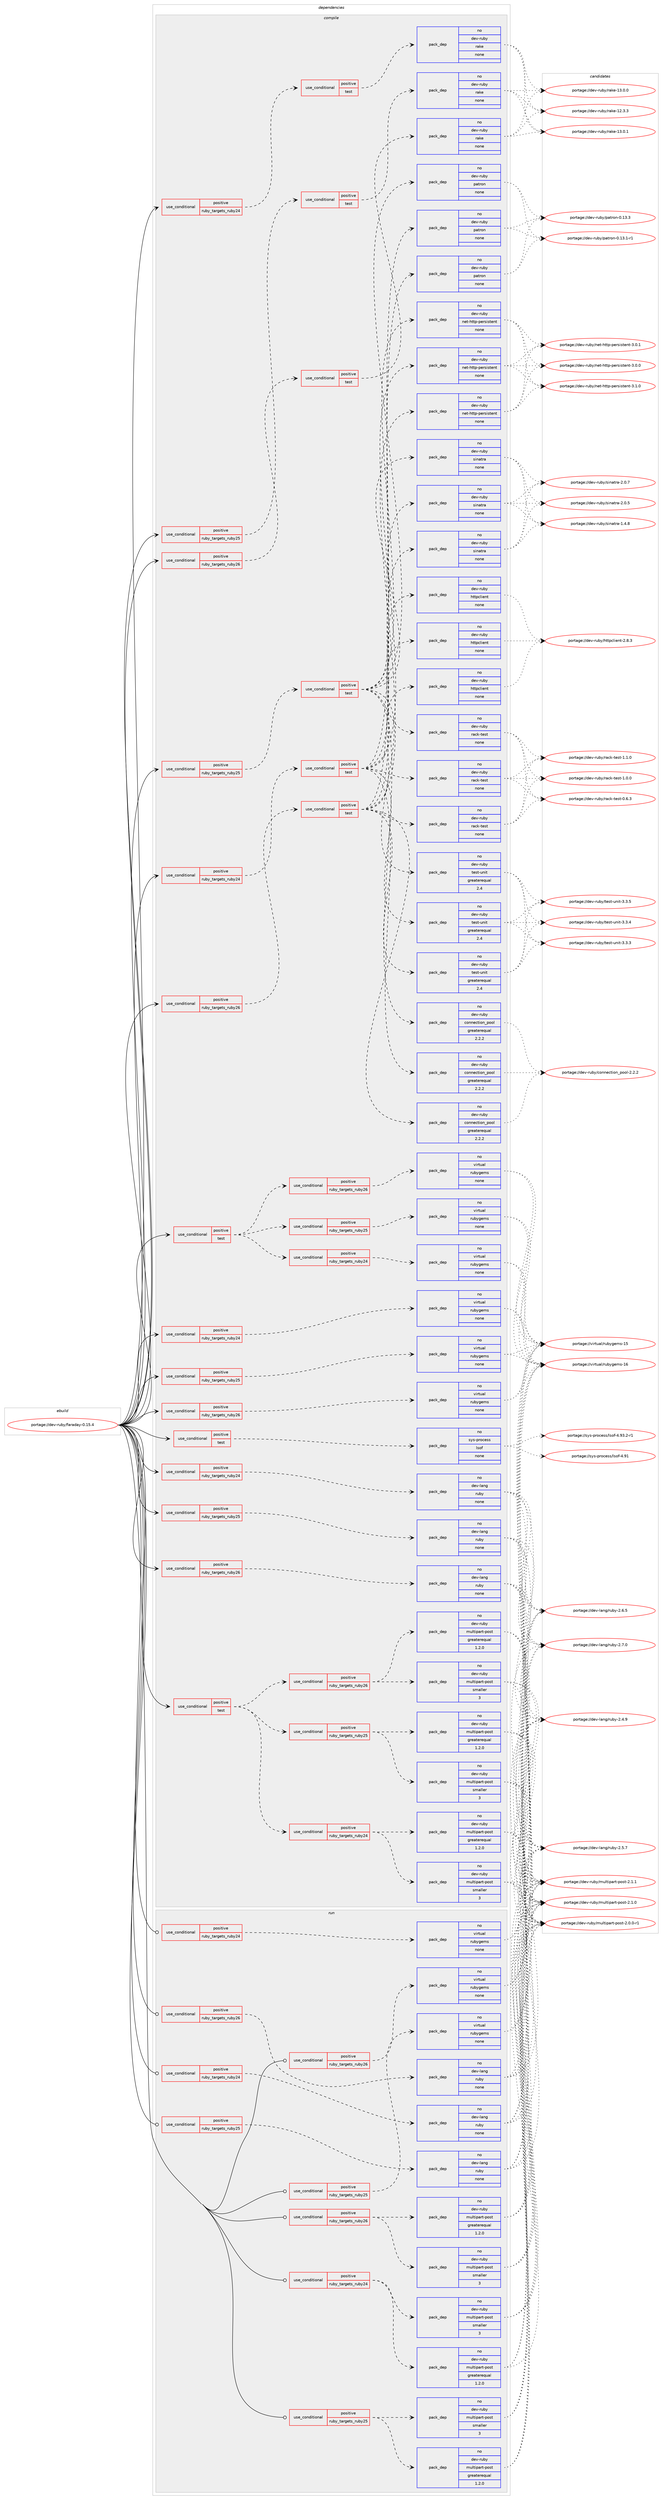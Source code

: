 digraph prolog {

# *************
# Graph options
# *************

newrank=true;
concentrate=true;
compound=true;
graph [rankdir=LR,fontname=Helvetica,fontsize=10,ranksep=1.5];#, ranksep=2.5, nodesep=0.2];
edge  [arrowhead=vee];
node  [fontname=Helvetica,fontsize=10];

# **********
# The ebuild
# **********

subgraph cluster_leftcol {
color=gray;
rank=same;
label=<<i>ebuild</i>>;
id [label="portage://dev-ruby/faraday-0.15.4", color=red, width=4, href="../dev-ruby/faraday-0.15.4.svg"];
}

# ****************
# The dependencies
# ****************

subgraph cluster_midcol {
color=gray;
label=<<i>dependencies</i>>;
subgraph cluster_compile {
fillcolor="#eeeeee";
style=filled;
label=<<i>compile</i>>;
subgraph cond87771 {
dependency356980 [label=<<TABLE BORDER="0" CELLBORDER="1" CELLSPACING="0" CELLPADDING="4"><TR><TD ROWSPAN="3" CELLPADDING="10">use_conditional</TD></TR><TR><TD>positive</TD></TR><TR><TD>ruby_targets_ruby24</TD></TR></TABLE>>, shape=none, color=red];
subgraph cond87772 {
dependency356981 [label=<<TABLE BORDER="0" CELLBORDER="1" CELLSPACING="0" CELLPADDING="4"><TR><TD ROWSPAN="3" CELLPADDING="10">use_conditional</TD></TR><TR><TD>positive</TD></TR><TR><TD>test</TD></TR></TABLE>>, shape=none, color=red];
subgraph pack264396 {
dependency356982 [label=<<TABLE BORDER="0" CELLBORDER="1" CELLSPACING="0" CELLPADDING="4" WIDTH="220"><TR><TD ROWSPAN="6" CELLPADDING="30">pack_dep</TD></TR><TR><TD WIDTH="110">no</TD></TR><TR><TD>dev-ruby</TD></TR><TR><TD>rake</TD></TR><TR><TD>none</TD></TR><TR><TD></TD></TR></TABLE>>, shape=none, color=blue];
}
dependency356981:e -> dependency356982:w [weight=20,style="dashed",arrowhead="vee"];
}
dependency356980:e -> dependency356981:w [weight=20,style="dashed",arrowhead="vee"];
}
id:e -> dependency356980:w [weight=20,style="solid",arrowhead="vee"];
subgraph cond87773 {
dependency356983 [label=<<TABLE BORDER="0" CELLBORDER="1" CELLSPACING="0" CELLPADDING="4"><TR><TD ROWSPAN="3" CELLPADDING="10">use_conditional</TD></TR><TR><TD>positive</TD></TR><TR><TD>ruby_targets_ruby24</TD></TR></TABLE>>, shape=none, color=red];
subgraph cond87774 {
dependency356984 [label=<<TABLE BORDER="0" CELLBORDER="1" CELLSPACING="0" CELLPADDING="4"><TR><TD ROWSPAN="3" CELLPADDING="10">use_conditional</TD></TR><TR><TD>positive</TD></TR><TR><TD>test</TD></TR></TABLE>>, shape=none, color=red];
subgraph pack264397 {
dependency356985 [label=<<TABLE BORDER="0" CELLBORDER="1" CELLSPACING="0" CELLPADDING="4" WIDTH="220"><TR><TD ROWSPAN="6" CELLPADDING="30">pack_dep</TD></TR><TR><TD WIDTH="110">no</TD></TR><TR><TD>dev-ruby</TD></TR><TR><TD>test-unit</TD></TR><TR><TD>greaterequal</TD></TR><TR><TD>2.4</TD></TR></TABLE>>, shape=none, color=blue];
}
dependency356984:e -> dependency356985:w [weight=20,style="dashed",arrowhead="vee"];
subgraph pack264398 {
dependency356986 [label=<<TABLE BORDER="0" CELLBORDER="1" CELLSPACING="0" CELLPADDING="4" WIDTH="220"><TR><TD ROWSPAN="6" CELLPADDING="30">pack_dep</TD></TR><TR><TD WIDTH="110">no</TD></TR><TR><TD>dev-ruby</TD></TR><TR><TD>httpclient</TD></TR><TR><TD>none</TD></TR><TR><TD></TD></TR></TABLE>>, shape=none, color=blue];
}
dependency356984:e -> dependency356986:w [weight=20,style="dashed",arrowhead="vee"];
subgraph pack264399 {
dependency356987 [label=<<TABLE BORDER="0" CELLBORDER="1" CELLSPACING="0" CELLPADDING="4" WIDTH="220"><TR><TD ROWSPAN="6" CELLPADDING="30">pack_dep</TD></TR><TR><TD WIDTH="110">no</TD></TR><TR><TD>dev-ruby</TD></TR><TR><TD>rack-test</TD></TR><TR><TD>none</TD></TR><TR><TD></TD></TR></TABLE>>, shape=none, color=blue];
}
dependency356984:e -> dependency356987:w [weight=20,style="dashed",arrowhead="vee"];
subgraph pack264400 {
dependency356988 [label=<<TABLE BORDER="0" CELLBORDER="1" CELLSPACING="0" CELLPADDING="4" WIDTH="220"><TR><TD ROWSPAN="6" CELLPADDING="30">pack_dep</TD></TR><TR><TD WIDTH="110">no</TD></TR><TR><TD>dev-ruby</TD></TR><TR><TD>sinatra</TD></TR><TR><TD>none</TD></TR><TR><TD></TD></TR></TABLE>>, shape=none, color=blue];
}
dependency356984:e -> dependency356988:w [weight=20,style="dashed",arrowhead="vee"];
subgraph pack264401 {
dependency356989 [label=<<TABLE BORDER="0" CELLBORDER="1" CELLSPACING="0" CELLPADDING="4" WIDTH="220"><TR><TD ROWSPAN="6" CELLPADDING="30">pack_dep</TD></TR><TR><TD WIDTH="110">no</TD></TR><TR><TD>dev-ruby</TD></TR><TR><TD>net-http-persistent</TD></TR><TR><TD>none</TD></TR><TR><TD></TD></TR></TABLE>>, shape=none, color=blue];
}
dependency356984:e -> dependency356989:w [weight=20,style="dashed",arrowhead="vee"];
subgraph pack264402 {
dependency356990 [label=<<TABLE BORDER="0" CELLBORDER="1" CELLSPACING="0" CELLPADDING="4" WIDTH="220"><TR><TD ROWSPAN="6" CELLPADDING="30">pack_dep</TD></TR><TR><TD WIDTH="110">no</TD></TR><TR><TD>dev-ruby</TD></TR><TR><TD>connection_pool</TD></TR><TR><TD>greaterequal</TD></TR><TR><TD>2.2.2</TD></TR></TABLE>>, shape=none, color=blue];
}
dependency356984:e -> dependency356990:w [weight=20,style="dashed",arrowhead="vee"];
subgraph pack264403 {
dependency356991 [label=<<TABLE BORDER="0" CELLBORDER="1" CELLSPACING="0" CELLPADDING="4" WIDTH="220"><TR><TD ROWSPAN="6" CELLPADDING="30">pack_dep</TD></TR><TR><TD WIDTH="110">no</TD></TR><TR><TD>dev-ruby</TD></TR><TR><TD>patron</TD></TR><TR><TD>none</TD></TR><TR><TD></TD></TR></TABLE>>, shape=none, color=blue];
}
dependency356984:e -> dependency356991:w [weight=20,style="dashed",arrowhead="vee"];
}
dependency356983:e -> dependency356984:w [weight=20,style="dashed",arrowhead="vee"];
}
id:e -> dependency356983:w [weight=20,style="solid",arrowhead="vee"];
subgraph cond87775 {
dependency356992 [label=<<TABLE BORDER="0" CELLBORDER="1" CELLSPACING="0" CELLPADDING="4"><TR><TD ROWSPAN="3" CELLPADDING="10">use_conditional</TD></TR><TR><TD>positive</TD></TR><TR><TD>ruby_targets_ruby24</TD></TR></TABLE>>, shape=none, color=red];
subgraph pack264404 {
dependency356993 [label=<<TABLE BORDER="0" CELLBORDER="1" CELLSPACING="0" CELLPADDING="4" WIDTH="220"><TR><TD ROWSPAN="6" CELLPADDING="30">pack_dep</TD></TR><TR><TD WIDTH="110">no</TD></TR><TR><TD>dev-lang</TD></TR><TR><TD>ruby</TD></TR><TR><TD>none</TD></TR><TR><TD></TD></TR></TABLE>>, shape=none, color=blue];
}
dependency356992:e -> dependency356993:w [weight=20,style="dashed",arrowhead="vee"];
}
id:e -> dependency356992:w [weight=20,style="solid",arrowhead="vee"];
subgraph cond87776 {
dependency356994 [label=<<TABLE BORDER="0" CELLBORDER="1" CELLSPACING="0" CELLPADDING="4"><TR><TD ROWSPAN="3" CELLPADDING="10">use_conditional</TD></TR><TR><TD>positive</TD></TR><TR><TD>ruby_targets_ruby24</TD></TR></TABLE>>, shape=none, color=red];
subgraph pack264405 {
dependency356995 [label=<<TABLE BORDER="0" CELLBORDER="1" CELLSPACING="0" CELLPADDING="4" WIDTH="220"><TR><TD ROWSPAN="6" CELLPADDING="30">pack_dep</TD></TR><TR><TD WIDTH="110">no</TD></TR><TR><TD>virtual</TD></TR><TR><TD>rubygems</TD></TR><TR><TD>none</TD></TR><TR><TD></TD></TR></TABLE>>, shape=none, color=blue];
}
dependency356994:e -> dependency356995:w [weight=20,style="dashed",arrowhead="vee"];
}
id:e -> dependency356994:w [weight=20,style="solid",arrowhead="vee"];
subgraph cond87777 {
dependency356996 [label=<<TABLE BORDER="0" CELLBORDER="1" CELLSPACING="0" CELLPADDING="4"><TR><TD ROWSPAN="3" CELLPADDING="10">use_conditional</TD></TR><TR><TD>positive</TD></TR><TR><TD>ruby_targets_ruby25</TD></TR></TABLE>>, shape=none, color=red];
subgraph cond87778 {
dependency356997 [label=<<TABLE BORDER="0" CELLBORDER="1" CELLSPACING="0" CELLPADDING="4"><TR><TD ROWSPAN="3" CELLPADDING="10">use_conditional</TD></TR><TR><TD>positive</TD></TR><TR><TD>test</TD></TR></TABLE>>, shape=none, color=red];
subgraph pack264406 {
dependency356998 [label=<<TABLE BORDER="0" CELLBORDER="1" CELLSPACING="0" CELLPADDING="4" WIDTH="220"><TR><TD ROWSPAN="6" CELLPADDING="30">pack_dep</TD></TR><TR><TD WIDTH="110">no</TD></TR><TR><TD>dev-ruby</TD></TR><TR><TD>rake</TD></TR><TR><TD>none</TD></TR><TR><TD></TD></TR></TABLE>>, shape=none, color=blue];
}
dependency356997:e -> dependency356998:w [weight=20,style="dashed",arrowhead="vee"];
}
dependency356996:e -> dependency356997:w [weight=20,style="dashed",arrowhead="vee"];
}
id:e -> dependency356996:w [weight=20,style="solid",arrowhead="vee"];
subgraph cond87779 {
dependency356999 [label=<<TABLE BORDER="0" CELLBORDER="1" CELLSPACING="0" CELLPADDING="4"><TR><TD ROWSPAN="3" CELLPADDING="10">use_conditional</TD></TR><TR><TD>positive</TD></TR><TR><TD>ruby_targets_ruby25</TD></TR></TABLE>>, shape=none, color=red];
subgraph cond87780 {
dependency357000 [label=<<TABLE BORDER="0" CELLBORDER="1" CELLSPACING="0" CELLPADDING="4"><TR><TD ROWSPAN="3" CELLPADDING="10">use_conditional</TD></TR><TR><TD>positive</TD></TR><TR><TD>test</TD></TR></TABLE>>, shape=none, color=red];
subgraph pack264407 {
dependency357001 [label=<<TABLE BORDER="0" CELLBORDER="1" CELLSPACING="0" CELLPADDING="4" WIDTH="220"><TR><TD ROWSPAN="6" CELLPADDING="30">pack_dep</TD></TR><TR><TD WIDTH="110">no</TD></TR><TR><TD>dev-ruby</TD></TR><TR><TD>test-unit</TD></TR><TR><TD>greaterequal</TD></TR><TR><TD>2.4</TD></TR></TABLE>>, shape=none, color=blue];
}
dependency357000:e -> dependency357001:w [weight=20,style="dashed",arrowhead="vee"];
subgraph pack264408 {
dependency357002 [label=<<TABLE BORDER="0" CELLBORDER="1" CELLSPACING="0" CELLPADDING="4" WIDTH="220"><TR><TD ROWSPAN="6" CELLPADDING="30">pack_dep</TD></TR><TR><TD WIDTH="110">no</TD></TR><TR><TD>dev-ruby</TD></TR><TR><TD>httpclient</TD></TR><TR><TD>none</TD></TR><TR><TD></TD></TR></TABLE>>, shape=none, color=blue];
}
dependency357000:e -> dependency357002:w [weight=20,style="dashed",arrowhead="vee"];
subgraph pack264409 {
dependency357003 [label=<<TABLE BORDER="0" CELLBORDER="1" CELLSPACING="0" CELLPADDING="4" WIDTH="220"><TR><TD ROWSPAN="6" CELLPADDING="30">pack_dep</TD></TR><TR><TD WIDTH="110">no</TD></TR><TR><TD>dev-ruby</TD></TR><TR><TD>rack-test</TD></TR><TR><TD>none</TD></TR><TR><TD></TD></TR></TABLE>>, shape=none, color=blue];
}
dependency357000:e -> dependency357003:w [weight=20,style="dashed",arrowhead="vee"];
subgraph pack264410 {
dependency357004 [label=<<TABLE BORDER="0" CELLBORDER="1" CELLSPACING="0" CELLPADDING="4" WIDTH="220"><TR><TD ROWSPAN="6" CELLPADDING="30">pack_dep</TD></TR><TR><TD WIDTH="110">no</TD></TR><TR><TD>dev-ruby</TD></TR><TR><TD>sinatra</TD></TR><TR><TD>none</TD></TR><TR><TD></TD></TR></TABLE>>, shape=none, color=blue];
}
dependency357000:e -> dependency357004:w [weight=20,style="dashed",arrowhead="vee"];
subgraph pack264411 {
dependency357005 [label=<<TABLE BORDER="0" CELLBORDER="1" CELLSPACING="0" CELLPADDING="4" WIDTH="220"><TR><TD ROWSPAN="6" CELLPADDING="30">pack_dep</TD></TR><TR><TD WIDTH="110">no</TD></TR><TR><TD>dev-ruby</TD></TR><TR><TD>net-http-persistent</TD></TR><TR><TD>none</TD></TR><TR><TD></TD></TR></TABLE>>, shape=none, color=blue];
}
dependency357000:e -> dependency357005:w [weight=20,style="dashed",arrowhead="vee"];
subgraph pack264412 {
dependency357006 [label=<<TABLE BORDER="0" CELLBORDER="1" CELLSPACING="0" CELLPADDING="4" WIDTH="220"><TR><TD ROWSPAN="6" CELLPADDING="30">pack_dep</TD></TR><TR><TD WIDTH="110">no</TD></TR><TR><TD>dev-ruby</TD></TR><TR><TD>connection_pool</TD></TR><TR><TD>greaterequal</TD></TR><TR><TD>2.2.2</TD></TR></TABLE>>, shape=none, color=blue];
}
dependency357000:e -> dependency357006:w [weight=20,style="dashed",arrowhead="vee"];
subgraph pack264413 {
dependency357007 [label=<<TABLE BORDER="0" CELLBORDER="1" CELLSPACING="0" CELLPADDING="4" WIDTH="220"><TR><TD ROWSPAN="6" CELLPADDING="30">pack_dep</TD></TR><TR><TD WIDTH="110">no</TD></TR><TR><TD>dev-ruby</TD></TR><TR><TD>patron</TD></TR><TR><TD>none</TD></TR><TR><TD></TD></TR></TABLE>>, shape=none, color=blue];
}
dependency357000:e -> dependency357007:w [weight=20,style="dashed",arrowhead="vee"];
}
dependency356999:e -> dependency357000:w [weight=20,style="dashed",arrowhead="vee"];
}
id:e -> dependency356999:w [weight=20,style="solid",arrowhead="vee"];
subgraph cond87781 {
dependency357008 [label=<<TABLE BORDER="0" CELLBORDER="1" CELLSPACING="0" CELLPADDING="4"><TR><TD ROWSPAN="3" CELLPADDING="10">use_conditional</TD></TR><TR><TD>positive</TD></TR><TR><TD>ruby_targets_ruby25</TD></TR></TABLE>>, shape=none, color=red];
subgraph pack264414 {
dependency357009 [label=<<TABLE BORDER="0" CELLBORDER="1" CELLSPACING="0" CELLPADDING="4" WIDTH="220"><TR><TD ROWSPAN="6" CELLPADDING="30">pack_dep</TD></TR><TR><TD WIDTH="110">no</TD></TR><TR><TD>dev-lang</TD></TR><TR><TD>ruby</TD></TR><TR><TD>none</TD></TR><TR><TD></TD></TR></TABLE>>, shape=none, color=blue];
}
dependency357008:e -> dependency357009:w [weight=20,style="dashed",arrowhead="vee"];
}
id:e -> dependency357008:w [weight=20,style="solid",arrowhead="vee"];
subgraph cond87782 {
dependency357010 [label=<<TABLE BORDER="0" CELLBORDER="1" CELLSPACING="0" CELLPADDING="4"><TR><TD ROWSPAN="3" CELLPADDING="10">use_conditional</TD></TR><TR><TD>positive</TD></TR><TR><TD>ruby_targets_ruby25</TD></TR></TABLE>>, shape=none, color=red];
subgraph pack264415 {
dependency357011 [label=<<TABLE BORDER="0" CELLBORDER="1" CELLSPACING="0" CELLPADDING="4" WIDTH="220"><TR><TD ROWSPAN="6" CELLPADDING="30">pack_dep</TD></TR><TR><TD WIDTH="110">no</TD></TR><TR><TD>virtual</TD></TR><TR><TD>rubygems</TD></TR><TR><TD>none</TD></TR><TR><TD></TD></TR></TABLE>>, shape=none, color=blue];
}
dependency357010:e -> dependency357011:w [weight=20,style="dashed",arrowhead="vee"];
}
id:e -> dependency357010:w [weight=20,style="solid",arrowhead="vee"];
subgraph cond87783 {
dependency357012 [label=<<TABLE BORDER="0" CELLBORDER="1" CELLSPACING="0" CELLPADDING="4"><TR><TD ROWSPAN="3" CELLPADDING="10">use_conditional</TD></TR><TR><TD>positive</TD></TR><TR><TD>ruby_targets_ruby26</TD></TR></TABLE>>, shape=none, color=red];
subgraph cond87784 {
dependency357013 [label=<<TABLE BORDER="0" CELLBORDER="1" CELLSPACING="0" CELLPADDING="4"><TR><TD ROWSPAN="3" CELLPADDING="10">use_conditional</TD></TR><TR><TD>positive</TD></TR><TR><TD>test</TD></TR></TABLE>>, shape=none, color=red];
subgraph pack264416 {
dependency357014 [label=<<TABLE BORDER="0" CELLBORDER="1" CELLSPACING="0" CELLPADDING="4" WIDTH="220"><TR><TD ROWSPAN="6" CELLPADDING="30">pack_dep</TD></TR><TR><TD WIDTH="110">no</TD></TR><TR><TD>dev-ruby</TD></TR><TR><TD>rake</TD></TR><TR><TD>none</TD></TR><TR><TD></TD></TR></TABLE>>, shape=none, color=blue];
}
dependency357013:e -> dependency357014:w [weight=20,style="dashed",arrowhead="vee"];
}
dependency357012:e -> dependency357013:w [weight=20,style="dashed",arrowhead="vee"];
}
id:e -> dependency357012:w [weight=20,style="solid",arrowhead="vee"];
subgraph cond87785 {
dependency357015 [label=<<TABLE BORDER="0" CELLBORDER="1" CELLSPACING="0" CELLPADDING="4"><TR><TD ROWSPAN="3" CELLPADDING="10">use_conditional</TD></TR><TR><TD>positive</TD></TR><TR><TD>ruby_targets_ruby26</TD></TR></TABLE>>, shape=none, color=red];
subgraph cond87786 {
dependency357016 [label=<<TABLE BORDER="0" CELLBORDER="1" CELLSPACING="0" CELLPADDING="4"><TR><TD ROWSPAN="3" CELLPADDING="10">use_conditional</TD></TR><TR><TD>positive</TD></TR><TR><TD>test</TD></TR></TABLE>>, shape=none, color=red];
subgraph pack264417 {
dependency357017 [label=<<TABLE BORDER="0" CELLBORDER="1" CELLSPACING="0" CELLPADDING="4" WIDTH="220"><TR><TD ROWSPAN="6" CELLPADDING="30">pack_dep</TD></TR><TR><TD WIDTH="110">no</TD></TR><TR><TD>dev-ruby</TD></TR><TR><TD>test-unit</TD></TR><TR><TD>greaterequal</TD></TR><TR><TD>2.4</TD></TR></TABLE>>, shape=none, color=blue];
}
dependency357016:e -> dependency357017:w [weight=20,style="dashed",arrowhead="vee"];
subgraph pack264418 {
dependency357018 [label=<<TABLE BORDER="0" CELLBORDER="1" CELLSPACING="0" CELLPADDING="4" WIDTH="220"><TR><TD ROWSPAN="6" CELLPADDING="30">pack_dep</TD></TR><TR><TD WIDTH="110">no</TD></TR><TR><TD>dev-ruby</TD></TR><TR><TD>httpclient</TD></TR><TR><TD>none</TD></TR><TR><TD></TD></TR></TABLE>>, shape=none, color=blue];
}
dependency357016:e -> dependency357018:w [weight=20,style="dashed",arrowhead="vee"];
subgraph pack264419 {
dependency357019 [label=<<TABLE BORDER="0" CELLBORDER="1" CELLSPACING="0" CELLPADDING="4" WIDTH="220"><TR><TD ROWSPAN="6" CELLPADDING="30">pack_dep</TD></TR><TR><TD WIDTH="110">no</TD></TR><TR><TD>dev-ruby</TD></TR><TR><TD>rack-test</TD></TR><TR><TD>none</TD></TR><TR><TD></TD></TR></TABLE>>, shape=none, color=blue];
}
dependency357016:e -> dependency357019:w [weight=20,style="dashed",arrowhead="vee"];
subgraph pack264420 {
dependency357020 [label=<<TABLE BORDER="0" CELLBORDER="1" CELLSPACING="0" CELLPADDING="4" WIDTH="220"><TR><TD ROWSPAN="6" CELLPADDING="30">pack_dep</TD></TR><TR><TD WIDTH="110">no</TD></TR><TR><TD>dev-ruby</TD></TR><TR><TD>sinatra</TD></TR><TR><TD>none</TD></TR><TR><TD></TD></TR></TABLE>>, shape=none, color=blue];
}
dependency357016:e -> dependency357020:w [weight=20,style="dashed",arrowhead="vee"];
subgraph pack264421 {
dependency357021 [label=<<TABLE BORDER="0" CELLBORDER="1" CELLSPACING="0" CELLPADDING="4" WIDTH="220"><TR><TD ROWSPAN="6" CELLPADDING="30">pack_dep</TD></TR><TR><TD WIDTH="110">no</TD></TR><TR><TD>dev-ruby</TD></TR><TR><TD>net-http-persistent</TD></TR><TR><TD>none</TD></TR><TR><TD></TD></TR></TABLE>>, shape=none, color=blue];
}
dependency357016:e -> dependency357021:w [weight=20,style="dashed",arrowhead="vee"];
subgraph pack264422 {
dependency357022 [label=<<TABLE BORDER="0" CELLBORDER="1" CELLSPACING="0" CELLPADDING="4" WIDTH="220"><TR><TD ROWSPAN="6" CELLPADDING="30">pack_dep</TD></TR><TR><TD WIDTH="110">no</TD></TR><TR><TD>dev-ruby</TD></TR><TR><TD>connection_pool</TD></TR><TR><TD>greaterequal</TD></TR><TR><TD>2.2.2</TD></TR></TABLE>>, shape=none, color=blue];
}
dependency357016:e -> dependency357022:w [weight=20,style="dashed",arrowhead="vee"];
subgraph pack264423 {
dependency357023 [label=<<TABLE BORDER="0" CELLBORDER="1" CELLSPACING="0" CELLPADDING="4" WIDTH="220"><TR><TD ROWSPAN="6" CELLPADDING="30">pack_dep</TD></TR><TR><TD WIDTH="110">no</TD></TR><TR><TD>dev-ruby</TD></TR><TR><TD>patron</TD></TR><TR><TD>none</TD></TR><TR><TD></TD></TR></TABLE>>, shape=none, color=blue];
}
dependency357016:e -> dependency357023:w [weight=20,style="dashed",arrowhead="vee"];
}
dependency357015:e -> dependency357016:w [weight=20,style="dashed",arrowhead="vee"];
}
id:e -> dependency357015:w [weight=20,style="solid",arrowhead="vee"];
subgraph cond87787 {
dependency357024 [label=<<TABLE BORDER="0" CELLBORDER="1" CELLSPACING="0" CELLPADDING="4"><TR><TD ROWSPAN="3" CELLPADDING="10">use_conditional</TD></TR><TR><TD>positive</TD></TR><TR><TD>ruby_targets_ruby26</TD></TR></TABLE>>, shape=none, color=red];
subgraph pack264424 {
dependency357025 [label=<<TABLE BORDER="0" CELLBORDER="1" CELLSPACING="0" CELLPADDING="4" WIDTH="220"><TR><TD ROWSPAN="6" CELLPADDING="30">pack_dep</TD></TR><TR><TD WIDTH="110">no</TD></TR><TR><TD>dev-lang</TD></TR><TR><TD>ruby</TD></TR><TR><TD>none</TD></TR><TR><TD></TD></TR></TABLE>>, shape=none, color=blue];
}
dependency357024:e -> dependency357025:w [weight=20,style="dashed",arrowhead="vee"];
}
id:e -> dependency357024:w [weight=20,style="solid",arrowhead="vee"];
subgraph cond87788 {
dependency357026 [label=<<TABLE BORDER="0" CELLBORDER="1" CELLSPACING="0" CELLPADDING="4"><TR><TD ROWSPAN="3" CELLPADDING="10">use_conditional</TD></TR><TR><TD>positive</TD></TR><TR><TD>ruby_targets_ruby26</TD></TR></TABLE>>, shape=none, color=red];
subgraph pack264425 {
dependency357027 [label=<<TABLE BORDER="0" CELLBORDER="1" CELLSPACING="0" CELLPADDING="4" WIDTH="220"><TR><TD ROWSPAN="6" CELLPADDING="30">pack_dep</TD></TR><TR><TD WIDTH="110">no</TD></TR><TR><TD>virtual</TD></TR><TR><TD>rubygems</TD></TR><TR><TD>none</TD></TR><TR><TD></TD></TR></TABLE>>, shape=none, color=blue];
}
dependency357026:e -> dependency357027:w [weight=20,style="dashed",arrowhead="vee"];
}
id:e -> dependency357026:w [weight=20,style="solid",arrowhead="vee"];
subgraph cond87789 {
dependency357028 [label=<<TABLE BORDER="0" CELLBORDER="1" CELLSPACING="0" CELLPADDING="4"><TR><TD ROWSPAN="3" CELLPADDING="10">use_conditional</TD></TR><TR><TD>positive</TD></TR><TR><TD>test</TD></TR></TABLE>>, shape=none, color=red];
subgraph cond87790 {
dependency357029 [label=<<TABLE BORDER="0" CELLBORDER="1" CELLSPACING="0" CELLPADDING="4"><TR><TD ROWSPAN="3" CELLPADDING="10">use_conditional</TD></TR><TR><TD>positive</TD></TR><TR><TD>ruby_targets_ruby24</TD></TR></TABLE>>, shape=none, color=red];
subgraph pack264426 {
dependency357030 [label=<<TABLE BORDER="0" CELLBORDER="1" CELLSPACING="0" CELLPADDING="4" WIDTH="220"><TR><TD ROWSPAN="6" CELLPADDING="30">pack_dep</TD></TR><TR><TD WIDTH="110">no</TD></TR><TR><TD>dev-ruby</TD></TR><TR><TD>multipart-post</TD></TR><TR><TD>greaterequal</TD></TR><TR><TD>1.2.0</TD></TR></TABLE>>, shape=none, color=blue];
}
dependency357029:e -> dependency357030:w [weight=20,style="dashed",arrowhead="vee"];
subgraph pack264427 {
dependency357031 [label=<<TABLE BORDER="0" CELLBORDER="1" CELLSPACING="0" CELLPADDING="4" WIDTH="220"><TR><TD ROWSPAN="6" CELLPADDING="30">pack_dep</TD></TR><TR><TD WIDTH="110">no</TD></TR><TR><TD>dev-ruby</TD></TR><TR><TD>multipart-post</TD></TR><TR><TD>smaller</TD></TR><TR><TD>3</TD></TR></TABLE>>, shape=none, color=blue];
}
dependency357029:e -> dependency357031:w [weight=20,style="dashed",arrowhead="vee"];
}
dependency357028:e -> dependency357029:w [weight=20,style="dashed",arrowhead="vee"];
subgraph cond87791 {
dependency357032 [label=<<TABLE BORDER="0" CELLBORDER="1" CELLSPACING="0" CELLPADDING="4"><TR><TD ROWSPAN="3" CELLPADDING="10">use_conditional</TD></TR><TR><TD>positive</TD></TR><TR><TD>ruby_targets_ruby25</TD></TR></TABLE>>, shape=none, color=red];
subgraph pack264428 {
dependency357033 [label=<<TABLE BORDER="0" CELLBORDER="1" CELLSPACING="0" CELLPADDING="4" WIDTH="220"><TR><TD ROWSPAN="6" CELLPADDING="30">pack_dep</TD></TR><TR><TD WIDTH="110">no</TD></TR><TR><TD>dev-ruby</TD></TR><TR><TD>multipart-post</TD></TR><TR><TD>greaterequal</TD></TR><TR><TD>1.2.0</TD></TR></TABLE>>, shape=none, color=blue];
}
dependency357032:e -> dependency357033:w [weight=20,style="dashed",arrowhead="vee"];
subgraph pack264429 {
dependency357034 [label=<<TABLE BORDER="0" CELLBORDER="1" CELLSPACING="0" CELLPADDING="4" WIDTH="220"><TR><TD ROWSPAN="6" CELLPADDING="30">pack_dep</TD></TR><TR><TD WIDTH="110">no</TD></TR><TR><TD>dev-ruby</TD></TR><TR><TD>multipart-post</TD></TR><TR><TD>smaller</TD></TR><TR><TD>3</TD></TR></TABLE>>, shape=none, color=blue];
}
dependency357032:e -> dependency357034:w [weight=20,style="dashed",arrowhead="vee"];
}
dependency357028:e -> dependency357032:w [weight=20,style="dashed",arrowhead="vee"];
subgraph cond87792 {
dependency357035 [label=<<TABLE BORDER="0" CELLBORDER="1" CELLSPACING="0" CELLPADDING="4"><TR><TD ROWSPAN="3" CELLPADDING="10">use_conditional</TD></TR><TR><TD>positive</TD></TR><TR><TD>ruby_targets_ruby26</TD></TR></TABLE>>, shape=none, color=red];
subgraph pack264430 {
dependency357036 [label=<<TABLE BORDER="0" CELLBORDER="1" CELLSPACING="0" CELLPADDING="4" WIDTH="220"><TR><TD ROWSPAN="6" CELLPADDING="30">pack_dep</TD></TR><TR><TD WIDTH="110">no</TD></TR><TR><TD>dev-ruby</TD></TR><TR><TD>multipart-post</TD></TR><TR><TD>greaterequal</TD></TR><TR><TD>1.2.0</TD></TR></TABLE>>, shape=none, color=blue];
}
dependency357035:e -> dependency357036:w [weight=20,style="dashed",arrowhead="vee"];
subgraph pack264431 {
dependency357037 [label=<<TABLE BORDER="0" CELLBORDER="1" CELLSPACING="0" CELLPADDING="4" WIDTH="220"><TR><TD ROWSPAN="6" CELLPADDING="30">pack_dep</TD></TR><TR><TD WIDTH="110">no</TD></TR><TR><TD>dev-ruby</TD></TR><TR><TD>multipart-post</TD></TR><TR><TD>smaller</TD></TR><TR><TD>3</TD></TR></TABLE>>, shape=none, color=blue];
}
dependency357035:e -> dependency357037:w [weight=20,style="dashed",arrowhead="vee"];
}
dependency357028:e -> dependency357035:w [weight=20,style="dashed",arrowhead="vee"];
}
id:e -> dependency357028:w [weight=20,style="solid",arrowhead="vee"];
subgraph cond87793 {
dependency357038 [label=<<TABLE BORDER="0" CELLBORDER="1" CELLSPACING="0" CELLPADDING="4"><TR><TD ROWSPAN="3" CELLPADDING="10">use_conditional</TD></TR><TR><TD>positive</TD></TR><TR><TD>test</TD></TR></TABLE>>, shape=none, color=red];
subgraph cond87794 {
dependency357039 [label=<<TABLE BORDER="0" CELLBORDER="1" CELLSPACING="0" CELLPADDING="4"><TR><TD ROWSPAN="3" CELLPADDING="10">use_conditional</TD></TR><TR><TD>positive</TD></TR><TR><TD>ruby_targets_ruby24</TD></TR></TABLE>>, shape=none, color=red];
subgraph pack264432 {
dependency357040 [label=<<TABLE BORDER="0" CELLBORDER="1" CELLSPACING="0" CELLPADDING="4" WIDTH="220"><TR><TD ROWSPAN="6" CELLPADDING="30">pack_dep</TD></TR><TR><TD WIDTH="110">no</TD></TR><TR><TD>virtual</TD></TR><TR><TD>rubygems</TD></TR><TR><TD>none</TD></TR><TR><TD></TD></TR></TABLE>>, shape=none, color=blue];
}
dependency357039:e -> dependency357040:w [weight=20,style="dashed",arrowhead="vee"];
}
dependency357038:e -> dependency357039:w [weight=20,style="dashed",arrowhead="vee"];
subgraph cond87795 {
dependency357041 [label=<<TABLE BORDER="0" CELLBORDER="1" CELLSPACING="0" CELLPADDING="4"><TR><TD ROWSPAN="3" CELLPADDING="10">use_conditional</TD></TR><TR><TD>positive</TD></TR><TR><TD>ruby_targets_ruby25</TD></TR></TABLE>>, shape=none, color=red];
subgraph pack264433 {
dependency357042 [label=<<TABLE BORDER="0" CELLBORDER="1" CELLSPACING="0" CELLPADDING="4" WIDTH="220"><TR><TD ROWSPAN="6" CELLPADDING="30">pack_dep</TD></TR><TR><TD WIDTH="110">no</TD></TR><TR><TD>virtual</TD></TR><TR><TD>rubygems</TD></TR><TR><TD>none</TD></TR><TR><TD></TD></TR></TABLE>>, shape=none, color=blue];
}
dependency357041:e -> dependency357042:w [weight=20,style="dashed",arrowhead="vee"];
}
dependency357038:e -> dependency357041:w [weight=20,style="dashed",arrowhead="vee"];
subgraph cond87796 {
dependency357043 [label=<<TABLE BORDER="0" CELLBORDER="1" CELLSPACING="0" CELLPADDING="4"><TR><TD ROWSPAN="3" CELLPADDING="10">use_conditional</TD></TR><TR><TD>positive</TD></TR><TR><TD>ruby_targets_ruby26</TD></TR></TABLE>>, shape=none, color=red];
subgraph pack264434 {
dependency357044 [label=<<TABLE BORDER="0" CELLBORDER="1" CELLSPACING="0" CELLPADDING="4" WIDTH="220"><TR><TD ROWSPAN="6" CELLPADDING="30">pack_dep</TD></TR><TR><TD WIDTH="110">no</TD></TR><TR><TD>virtual</TD></TR><TR><TD>rubygems</TD></TR><TR><TD>none</TD></TR><TR><TD></TD></TR></TABLE>>, shape=none, color=blue];
}
dependency357043:e -> dependency357044:w [weight=20,style="dashed",arrowhead="vee"];
}
dependency357038:e -> dependency357043:w [weight=20,style="dashed",arrowhead="vee"];
}
id:e -> dependency357038:w [weight=20,style="solid",arrowhead="vee"];
subgraph cond87797 {
dependency357045 [label=<<TABLE BORDER="0" CELLBORDER="1" CELLSPACING="0" CELLPADDING="4"><TR><TD ROWSPAN="3" CELLPADDING="10">use_conditional</TD></TR><TR><TD>positive</TD></TR><TR><TD>test</TD></TR></TABLE>>, shape=none, color=red];
subgraph pack264435 {
dependency357046 [label=<<TABLE BORDER="0" CELLBORDER="1" CELLSPACING="0" CELLPADDING="4" WIDTH="220"><TR><TD ROWSPAN="6" CELLPADDING="30">pack_dep</TD></TR><TR><TD WIDTH="110">no</TD></TR><TR><TD>sys-process</TD></TR><TR><TD>lsof</TD></TR><TR><TD>none</TD></TR><TR><TD></TD></TR></TABLE>>, shape=none, color=blue];
}
dependency357045:e -> dependency357046:w [weight=20,style="dashed",arrowhead="vee"];
}
id:e -> dependency357045:w [weight=20,style="solid",arrowhead="vee"];
}
subgraph cluster_compileandrun {
fillcolor="#eeeeee";
style=filled;
label=<<i>compile and run</i>>;
}
subgraph cluster_run {
fillcolor="#eeeeee";
style=filled;
label=<<i>run</i>>;
subgraph cond87798 {
dependency357047 [label=<<TABLE BORDER="0" CELLBORDER="1" CELLSPACING="0" CELLPADDING="4"><TR><TD ROWSPAN="3" CELLPADDING="10">use_conditional</TD></TR><TR><TD>positive</TD></TR><TR><TD>ruby_targets_ruby24</TD></TR></TABLE>>, shape=none, color=red];
subgraph pack264436 {
dependency357048 [label=<<TABLE BORDER="0" CELLBORDER="1" CELLSPACING="0" CELLPADDING="4" WIDTH="220"><TR><TD ROWSPAN="6" CELLPADDING="30">pack_dep</TD></TR><TR><TD WIDTH="110">no</TD></TR><TR><TD>dev-lang</TD></TR><TR><TD>ruby</TD></TR><TR><TD>none</TD></TR><TR><TD></TD></TR></TABLE>>, shape=none, color=blue];
}
dependency357047:e -> dependency357048:w [weight=20,style="dashed",arrowhead="vee"];
}
id:e -> dependency357047:w [weight=20,style="solid",arrowhead="odot"];
subgraph cond87799 {
dependency357049 [label=<<TABLE BORDER="0" CELLBORDER="1" CELLSPACING="0" CELLPADDING="4"><TR><TD ROWSPAN="3" CELLPADDING="10">use_conditional</TD></TR><TR><TD>positive</TD></TR><TR><TD>ruby_targets_ruby24</TD></TR></TABLE>>, shape=none, color=red];
subgraph pack264437 {
dependency357050 [label=<<TABLE BORDER="0" CELLBORDER="1" CELLSPACING="0" CELLPADDING="4" WIDTH="220"><TR><TD ROWSPAN="6" CELLPADDING="30">pack_dep</TD></TR><TR><TD WIDTH="110">no</TD></TR><TR><TD>dev-ruby</TD></TR><TR><TD>multipart-post</TD></TR><TR><TD>greaterequal</TD></TR><TR><TD>1.2.0</TD></TR></TABLE>>, shape=none, color=blue];
}
dependency357049:e -> dependency357050:w [weight=20,style="dashed",arrowhead="vee"];
subgraph pack264438 {
dependency357051 [label=<<TABLE BORDER="0" CELLBORDER="1" CELLSPACING="0" CELLPADDING="4" WIDTH="220"><TR><TD ROWSPAN="6" CELLPADDING="30">pack_dep</TD></TR><TR><TD WIDTH="110">no</TD></TR><TR><TD>dev-ruby</TD></TR><TR><TD>multipart-post</TD></TR><TR><TD>smaller</TD></TR><TR><TD>3</TD></TR></TABLE>>, shape=none, color=blue];
}
dependency357049:e -> dependency357051:w [weight=20,style="dashed",arrowhead="vee"];
}
id:e -> dependency357049:w [weight=20,style="solid",arrowhead="odot"];
subgraph cond87800 {
dependency357052 [label=<<TABLE BORDER="0" CELLBORDER="1" CELLSPACING="0" CELLPADDING="4"><TR><TD ROWSPAN="3" CELLPADDING="10">use_conditional</TD></TR><TR><TD>positive</TD></TR><TR><TD>ruby_targets_ruby24</TD></TR></TABLE>>, shape=none, color=red];
subgraph pack264439 {
dependency357053 [label=<<TABLE BORDER="0" CELLBORDER="1" CELLSPACING="0" CELLPADDING="4" WIDTH="220"><TR><TD ROWSPAN="6" CELLPADDING="30">pack_dep</TD></TR><TR><TD WIDTH="110">no</TD></TR><TR><TD>virtual</TD></TR><TR><TD>rubygems</TD></TR><TR><TD>none</TD></TR><TR><TD></TD></TR></TABLE>>, shape=none, color=blue];
}
dependency357052:e -> dependency357053:w [weight=20,style="dashed",arrowhead="vee"];
}
id:e -> dependency357052:w [weight=20,style="solid",arrowhead="odot"];
subgraph cond87801 {
dependency357054 [label=<<TABLE BORDER="0" CELLBORDER="1" CELLSPACING="0" CELLPADDING="4"><TR><TD ROWSPAN="3" CELLPADDING="10">use_conditional</TD></TR><TR><TD>positive</TD></TR><TR><TD>ruby_targets_ruby25</TD></TR></TABLE>>, shape=none, color=red];
subgraph pack264440 {
dependency357055 [label=<<TABLE BORDER="0" CELLBORDER="1" CELLSPACING="0" CELLPADDING="4" WIDTH="220"><TR><TD ROWSPAN="6" CELLPADDING="30">pack_dep</TD></TR><TR><TD WIDTH="110">no</TD></TR><TR><TD>dev-lang</TD></TR><TR><TD>ruby</TD></TR><TR><TD>none</TD></TR><TR><TD></TD></TR></TABLE>>, shape=none, color=blue];
}
dependency357054:e -> dependency357055:w [weight=20,style="dashed",arrowhead="vee"];
}
id:e -> dependency357054:w [weight=20,style="solid",arrowhead="odot"];
subgraph cond87802 {
dependency357056 [label=<<TABLE BORDER="0" CELLBORDER="1" CELLSPACING="0" CELLPADDING="4"><TR><TD ROWSPAN="3" CELLPADDING="10">use_conditional</TD></TR><TR><TD>positive</TD></TR><TR><TD>ruby_targets_ruby25</TD></TR></TABLE>>, shape=none, color=red];
subgraph pack264441 {
dependency357057 [label=<<TABLE BORDER="0" CELLBORDER="1" CELLSPACING="0" CELLPADDING="4" WIDTH="220"><TR><TD ROWSPAN="6" CELLPADDING="30">pack_dep</TD></TR><TR><TD WIDTH="110">no</TD></TR><TR><TD>dev-ruby</TD></TR><TR><TD>multipart-post</TD></TR><TR><TD>greaterequal</TD></TR><TR><TD>1.2.0</TD></TR></TABLE>>, shape=none, color=blue];
}
dependency357056:e -> dependency357057:w [weight=20,style="dashed",arrowhead="vee"];
subgraph pack264442 {
dependency357058 [label=<<TABLE BORDER="0" CELLBORDER="1" CELLSPACING="0" CELLPADDING="4" WIDTH="220"><TR><TD ROWSPAN="6" CELLPADDING="30">pack_dep</TD></TR><TR><TD WIDTH="110">no</TD></TR><TR><TD>dev-ruby</TD></TR><TR><TD>multipart-post</TD></TR><TR><TD>smaller</TD></TR><TR><TD>3</TD></TR></TABLE>>, shape=none, color=blue];
}
dependency357056:e -> dependency357058:w [weight=20,style="dashed",arrowhead="vee"];
}
id:e -> dependency357056:w [weight=20,style="solid",arrowhead="odot"];
subgraph cond87803 {
dependency357059 [label=<<TABLE BORDER="0" CELLBORDER="1" CELLSPACING="0" CELLPADDING="4"><TR><TD ROWSPAN="3" CELLPADDING="10">use_conditional</TD></TR><TR><TD>positive</TD></TR><TR><TD>ruby_targets_ruby25</TD></TR></TABLE>>, shape=none, color=red];
subgraph pack264443 {
dependency357060 [label=<<TABLE BORDER="0" CELLBORDER="1" CELLSPACING="0" CELLPADDING="4" WIDTH="220"><TR><TD ROWSPAN="6" CELLPADDING="30">pack_dep</TD></TR><TR><TD WIDTH="110">no</TD></TR><TR><TD>virtual</TD></TR><TR><TD>rubygems</TD></TR><TR><TD>none</TD></TR><TR><TD></TD></TR></TABLE>>, shape=none, color=blue];
}
dependency357059:e -> dependency357060:w [weight=20,style="dashed",arrowhead="vee"];
}
id:e -> dependency357059:w [weight=20,style="solid",arrowhead="odot"];
subgraph cond87804 {
dependency357061 [label=<<TABLE BORDER="0" CELLBORDER="1" CELLSPACING="0" CELLPADDING="4"><TR><TD ROWSPAN="3" CELLPADDING="10">use_conditional</TD></TR><TR><TD>positive</TD></TR><TR><TD>ruby_targets_ruby26</TD></TR></TABLE>>, shape=none, color=red];
subgraph pack264444 {
dependency357062 [label=<<TABLE BORDER="0" CELLBORDER="1" CELLSPACING="0" CELLPADDING="4" WIDTH="220"><TR><TD ROWSPAN="6" CELLPADDING="30">pack_dep</TD></TR><TR><TD WIDTH="110">no</TD></TR><TR><TD>dev-lang</TD></TR><TR><TD>ruby</TD></TR><TR><TD>none</TD></TR><TR><TD></TD></TR></TABLE>>, shape=none, color=blue];
}
dependency357061:e -> dependency357062:w [weight=20,style="dashed",arrowhead="vee"];
}
id:e -> dependency357061:w [weight=20,style="solid",arrowhead="odot"];
subgraph cond87805 {
dependency357063 [label=<<TABLE BORDER="0" CELLBORDER="1" CELLSPACING="0" CELLPADDING="4"><TR><TD ROWSPAN="3" CELLPADDING="10">use_conditional</TD></TR><TR><TD>positive</TD></TR><TR><TD>ruby_targets_ruby26</TD></TR></TABLE>>, shape=none, color=red];
subgraph pack264445 {
dependency357064 [label=<<TABLE BORDER="0" CELLBORDER="1" CELLSPACING="0" CELLPADDING="4" WIDTH="220"><TR><TD ROWSPAN="6" CELLPADDING="30">pack_dep</TD></TR><TR><TD WIDTH="110">no</TD></TR><TR><TD>dev-ruby</TD></TR><TR><TD>multipart-post</TD></TR><TR><TD>greaterequal</TD></TR><TR><TD>1.2.0</TD></TR></TABLE>>, shape=none, color=blue];
}
dependency357063:e -> dependency357064:w [weight=20,style="dashed",arrowhead="vee"];
subgraph pack264446 {
dependency357065 [label=<<TABLE BORDER="0" CELLBORDER="1" CELLSPACING="0" CELLPADDING="4" WIDTH="220"><TR><TD ROWSPAN="6" CELLPADDING="30">pack_dep</TD></TR><TR><TD WIDTH="110">no</TD></TR><TR><TD>dev-ruby</TD></TR><TR><TD>multipart-post</TD></TR><TR><TD>smaller</TD></TR><TR><TD>3</TD></TR></TABLE>>, shape=none, color=blue];
}
dependency357063:e -> dependency357065:w [weight=20,style="dashed",arrowhead="vee"];
}
id:e -> dependency357063:w [weight=20,style="solid",arrowhead="odot"];
subgraph cond87806 {
dependency357066 [label=<<TABLE BORDER="0" CELLBORDER="1" CELLSPACING="0" CELLPADDING="4"><TR><TD ROWSPAN="3" CELLPADDING="10">use_conditional</TD></TR><TR><TD>positive</TD></TR><TR><TD>ruby_targets_ruby26</TD></TR></TABLE>>, shape=none, color=red];
subgraph pack264447 {
dependency357067 [label=<<TABLE BORDER="0" CELLBORDER="1" CELLSPACING="0" CELLPADDING="4" WIDTH="220"><TR><TD ROWSPAN="6" CELLPADDING="30">pack_dep</TD></TR><TR><TD WIDTH="110">no</TD></TR><TR><TD>virtual</TD></TR><TR><TD>rubygems</TD></TR><TR><TD>none</TD></TR><TR><TD></TD></TR></TABLE>>, shape=none, color=blue];
}
dependency357066:e -> dependency357067:w [weight=20,style="dashed",arrowhead="vee"];
}
id:e -> dependency357066:w [weight=20,style="solid",arrowhead="odot"];
}
}

# **************
# The candidates
# **************

subgraph cluster_choices {
rank=same;
color=gray;
label=<<i>candidates</i>>;

subgraph choice264396 {
color=black;
nodesep=1;
choice1001011184511411798121471149710710145495146484649 [label="portage://dev-ruby/rake-13.0.1", color=red, width=4,href="../dev-ruby/rake-13.0.1.svg"];
choice1001011184511411798121471149710710145495146484648 [label="portage://dev-ruby/rake-13.0.0", color=red, width=4,href="../dev-ruby/rake-13.0.0.svg"];
choice1001011184511411798121471149710710145495046514651 [label="portage://dev-ruby/rake-12.3.3", color=red, width=4,href="../dev-ruby/rake-12.3.3.svg"];
dependency356982:e -> choice1001011184511411798121471149710710145495146484649:w [style=dotted,weight="100"];
dependency356982:e -> choice1001011184511411798121471149710710145495146484648:w [style=dotted,weight="100"];
dependency356982:e -> choice1001011184511411798121471149710710145495046514651:w [style=dotted,weight="100"];
}
subgraph choice264397 {
color=black;
nodesep=1;
choice10010111845114117981214711610111511645117110105116455146514653 [label="portage://dev-ruby/test-unit-3.3.5", color=red, width=4,href="../dev-ruby/test-unit-3.3.5.svg"];
choice10010111845114117981214711610111511645117110105116455146514652 [label="portage://dev-ruby/test-unit-3.3.4", color=red, width=4,href="../dev-ruby/test-unit-3.3.4.svg"];
choice10010111845114117981214711610111511645117110105116455146514651 [label="portage://dev-ruby/test-unit-3.3.3", color=red, width=4,href="../dev-ruby/test-unit-3.3.3.svg"];
dependency356985:e -> choice10010111845114117981214711610111511645117110105116455146514653:w [style=dotted,weight="100"];
dependency356985:e -> choice10010111845114117981214711610111511645117110105116455146514652:w [style=dotted,weight="100"];
dependency356985:e -> choice10010111845114117981214711610111511645117110105116455146514651:w [style=dotted,weight="100"];
}
subgraph choice264398 {
color=black;
nodesep=1;
choice10010111845114117981214710411611611299108105101110116455046564651 [label="portage://dev-ruby/httpclient-2.8.3", color=red, width=4,href="../dev-ruby/httpclient-2.8.3.svg"];
dependency356986:e -> choice10010111845114117981214710411611611299108105101110116455046564651:w [style=dotted,weight="100"];
}
subgraph choice264399 {
color=black;
nodesep=1;
choice100101118451141179812147114979910745116101115116454946494648 [label="portage://dev-ruby/rack-test-1.1.0", color=red, width=4,href="../dev-ruby/rack-test-1.1.0.svg"];
choice100101118451141179812147114979910745116101115116454946484648 [label="portage://dev-ruby/rack-test-1.0.0", color=red, width=4,href="../dev-ruby/rack-test-1.0.0.svg"];
choice100101118451141179812147114979910745116101115116454846544651 [label="portage://dev-ruby/rack-test-0.6.3", color=red, width=4,href="../dev-ruby/rack-test-0.6.3.svg"];
dependency356987:e -> choice100101118451141179812147114979910745116101115116454946494648:w [style=dotted,weight="100"];
dependency356987:e -> choice100101118451141179812147114979910745116101115116454946484648:w [style=dotted,weight="100"];
dependency356987:e -> choice100101118451141179812147114979910745116101115116454846544651:w [style=dotted,weight="100"];
}
subgraph choice264400 {
color=black;
nodesep=1;
choice1001011184511411798121471151051109711611497455046484655 [label="portage://dev-ruby/sinatra-2.0.7", color=red, width=4,href="../dev-ruby/sinatra-2.0.7.svg"];
choice1001011184511411798121471151051109711611497455046484653 [label="portage://dev-ruby/sinatra-2.0.5", color=red, width=4,href="../dev-ruby/sinatra-2.0.5.svg"];
choice1001011184511411798121471151051109711611497454946524656 [label="portage://dev-ruby/sinatra-1.4.8", color=red, width=4,href="../dev-ruby/sinatra-1.4.8.svg"];
dependency356988:e -> choice1001011184511411798121471151051109711611497455046484655:w [style=dotted,weight="100"];
dependency356988:e -> choice1001011184511411798121471151051109711611497455046484653:w [style=dotted,weight="100"];
dependency356988:e -> choice1001011184511411798121471151051109711611497454946524656:w [style=dotted,weight="100"];
}
subgraph choice264401 {
color=black;
nodesep=1;
choice1001011184511411798121471101011164510411611611245112101114115105115116101110116455146494648 [label="portage://dev-ruby/net-http-persistent-3.1.0", color=red, width=4,href="../dev-ruby/net-http-persistent-3.1.0.svg"];
choice1001011184511411798121471101011164510411611611245112101114115105115116101110116455146484649 [label="portage://dev-ruby/net-http-persistent-3.0.1", color=red, width=4,href="../dev-ruby/net-http-persistent-3.0.1.svg"];
choice1001011184511411798121471101011164510411611611245112101114115105115116101110116455146484648 [label="portage://dev-ruby/net-http-persistent-3.0.0", color=red, width=4,href="../dev-ruby/net-http-persistent-3.0.0.svg"];
dependency356989:e -> choice1001011184511411798121471101011164510411611611245112101114115105115116101110116455146494648:w [style=dotted,weight="100"];
dependency356989:e -> choice1001011184511411798121471101011164510411611611245112101114115105115116101110116455146484649:w [style=dotted,weight="100"];
dependency356989:e -> choice1001011184511411798121471101011164510411611611245112101114115105115116101110116455146484648:w [style=dotted,weight="100"];
}
subgraph choice264402 {
color=black;
nodesep=1;
choice100101118451141179812147991111101101019911610511111095112111111108455046504650 [label="portage://dev-ruby/connection_pool-2.2.2", color=red, width=4,href="../dev-ruby/connection_pool-2.2.2.svg"];
dependency356990:e -> choice100101118451141179812147991111101101019911610511111095112111111108455046504650:w [style=dotted,weight="100"];
}
subgraph choice264403 {
color=black;
nodesep=1;
choice1001011184511411798121471129711611411111045484649514651 [label="portage://dev-ruby/patron-0.13.3", color=red, width=4,href="../dev-ruby/patron-0.13.3.svg"];
choice10010111845114117981214711297116114111110454846495146494511449 [label="portage://dev-ruby/patron-0.13.1-r1", color=red, width=4,href="../dev-ruby/patron-0.13.1-r1.svg"];
dependency356991:e -> choice1001011184511411798121471129711611411111045484649514651:w [style=dotted,weight="100"];
dependency356991:e -> choice10010111845114117981214711297116114111110454846495146494511449:w [style=dotted,weight="100"];
}
subgraph choice264404 {
color=black;
nodesep=1;
choice10010111845108971101034711411798121455046554648 [label="portage://dev-lang/ruby-2.7.0", color=red, width=4,href="../dev-lang/ruby-2.7.0.svg"];
choice10010111845108971101034711411798121455046544653 [label="portage://dev-lang/ruby-2.6.5", color=red, width=4,href="../dev-lang/ruby-2.6.5.svg"];
choice10010111845108971101034711411798121455046534655 [label="portage://dev-lang/ruby-2.5.7", color=red, width=4,href="../dev-lang/ruby-2.5.7.svg"];
choice10010111845108971101034711411798121455046524657 [label="portage://dev-lang/ruby-2.4.9", color=red, width=4,href="../dev-lang/ruby-2.4.9.svg"];
dependency356993:e -> choice10010111845108971101034711411798121455046554648:w [style=dotted,weight="100"];
dependency356993:e -> choice10010111845108971101034711411798121455046544653:w [style=dotted,weight="100"];
dependency356993:e -> choice10010111845108971101034711411798121455046534655:w [style=dotted,weight="100"];
dependency356993:e -> choice10010111845108971101034711411798121455046524657:w [style=dotted,weight="100"];
}
subgraph choice264405 {
color=black;
nodesep=1;
choice118105114116117971084711411798121103101109115454954 [label="portage://virtual/rubygems-16", color=red, width=4,href="../virtual/rubygems-16.svg"];
choice118105114116117971084711411798121103101109115454953 [label="portage://virtual/rubygems-15", color=red, width=4,href="../virtual/rubygems-15.svg"];
dependency356995:e -> choice118105114116117971084711411798121103101109115454954:w [style=dotted,weight="100"];
dependency356995:e -> choice118105114116117971084711411798121103101109115454953:w [style=dotted,weight="100"];
}
subgraph choice264406 {
color=black;
nodesep=1;
choice1001011184511411798121471149710710145495146484649 [label="portage://dev-ruby/rake-13.0.1", color=red, width=4,href="../dev-ruby/rake-13.0.1.svg"];
choice1001011184511411798121471149710710145495146484648 [label="portage://dev-ruby/rake-13.0.0", color=red, width=4,href="../dev-ruby/rake-13.0.0.svg"];
choice1001011184511411798121471149710710145495046514651 [label="portage://dev-ruby/rake-12.3.3", color=red, width=4,href="../dev-ruby/rake-12.3.3.svg"];
dependency356998:e -> choice1001011184511411798121471149710710145495146484649:w [style=dotted,weight="100"];
dependency356998:e -> choice1001011184511411798121471149710710145495146484648:w [style=dotted,weight="100"];
dependency356998:e -> choice1001011184511411798121471149710710145495046514651:w [style=dotted,weight="100"];
}
subgraph choice264407 {
color=black;
nodesep=1;
choice10010111845114117981214711610111511645117110105116455146514653 [label="portage://dev-ruby/test-unit-3.3.5", color=red, width=4,href="../dev-ruby/test-unit-3.3.5.svg"];
choice10010111845114117981214711610111511645117110105116455146514652 [label="portage://dev-ruby/test-unit-3.3.4", color=red, width=4,href="../dev-ruby/test-unit-3.3.4.svg"];
choice10010111845114117981214711610111511645117110105116455146514651 [label="portage://dev-ruby/test-unit-3.3.3", color=red, width=4,href="../dev-ruby/test-unit-3.3.3.svg"];
dependency357001:e -> choice10010111845114117981214711610111511645117110105116455146514653:w [style=dotted,weight="100"];
dependency357001:e -> choice10010111845114117981214711610111511645117110105116455146514652:w [style=dotted,weight="100"];
dependency357001:e -> choice10010111845114117981214711610111511645117110105116455146514651:w [style=dotted,weight="100"];
}
subgraph choice264408 {
color=black;
nodesep=1;
choice10010111845114117981214710411611611299108105101110116455046564651 [label="portage://dev-ruby/httpclient-2.8.3", color=red, width=4,href="../dev-ruby/httpclient-2.8.3.svg"];
dependency357002:e -> choice10010111845114117981214710411611611299108105101110116455046564651:w [style=dotted,weight="100"];
}
subgraph choice264409 {
color=black;
nodesep=1;
choice100101118451141179812147114979910745116101115116454946494648 [label="portage://dev-ruby/rack-test-1.1.0", color=red, width=4,href="../dev-ruby/rack-test-1.1.0.svg"];
choice100101118451141179812147114979910745116101115116454946484648 [label="portage://dev-ruby/rack-test-1.0.0", color=red, width=4,href="../dev-ruby/rack-test-1.0.0.svg"];
choice100101118451141179812147114979910745116101115116454846544651 [label="portage://dev-ruby/rack-test-0.6.3", color=red, width=4,href="../dev-ruby/rack-test-0.6.3.svg"];
dependency357003:e -> choice100101118451141179812147114979910745116101115116454946494648:w [style=dotted,weight="100"];
dependency357003:e -> choice100101118451141179812147114979910745116101115116454946484648:w [style=dotted,weight="100"];
dependency357003:e -> choice100101118451141179812147114979910745116101115116454846544651:w [style=dotted,weight="100"];
}
subgraph choice264410 {
color=black;
nodesep=1;
choice1001011184511411798121471151051109711611497455046484655 [label="portage://dev-ruby/sinatra-2.0.7", color=red, width=4,href="../dev-ruby/sinatra-2.0.7.svg"];
choice1001011184511411798121471151051109711611497455046484653 [label="portage://dev-ruby/sinatra-2.0.5", color=red, width=4,href="../dev-ruby/sinatra-2.0.5.svg"];
choice1001011184511411798121471151051109711611497454946524656 [label="portage://dev-ruby/sinatra-1.4.8", color=red, width=4,href="../dev-ruby/sinatra-1.4.8.svg"];
dependency357004:e -> choice1001011184511411798121471151051109711611497455046484655:w [style=dotted,weight="100"];
dependency357004:e -> choice1001011184511411798121471151051109711611497455046484653:w [style=dotted,weight="100"];
dependency357004:e -> choice1001011184511411798121471151051109711611497454946524656:w [style=dotted,weight="100"];
}
subgraph choice264411 {
color=black;
nodesep=1;
choice1001011184511411798121471101011164510411611611245112101114115105115116101110116455146494648 [label="portage://dev-ruby/net-http-persistent-3.1.0", color=red, width=4,href="../dev-ruby/net-http-persistent-3.1.0.svg"];
choice1001011184511411798121471101011164510411611611245112101114115105115116101110116455146484649 [label="portage://dev-ruby/net-http-persistent-3.0.1", color=red, width=4,href="../dev-ruby/net-http-persistent-3.0.1.svg"];
choice1001011184511411798121471101011164510411611611245112101114115105115116101110116455146484648 [label="portage://dev-ruby/net-http-persistent-3.0.0", color=red, width=4,href="../dev-ruby/net-http-persistent-3.0.0.svg"];
dependency357005:e -> choice1001011184511411798121471101011164510411611611245112101114115105115116101110116455146494648:w [style=dotted,weight="100"];
dependency357005:e -> choice1001011184511411798121471101011164510411611611245112101114115105115116101110116455146484649:w [style=dotted,weight="100"];
dependency357005:e -> choice1001011184511411798121471101011164510411611611245112101114115105115116101110116455146484648:w [style=dotted,weight="100"];
}
subgraph choice264412 {
color=black;
nodesep=1;
choice100101118451141179812147991111101101019911610511111095112111111108455046504650 [label="portage://dev-ruby/connection_pool-2.2.2", color=red, width=4,href="../dev-ruby/connection_pool-2.2.2.svg"];
dependency357006:e -> choice100101118451141179812147991111101101019911610511111095112111111108455046504650:w [style=dotted,weight="100"];
}
subgraph choice264413 {
color=black;
nodesep=1;
choice1001011184511411798121471129711611411111045484649514651 [label="portage://dev-ruby/patron-0.13.3", color=red, width=4,href="../dev-ruby/patron-0.13.3.svg"];
choice10010111845114117981214711297116114111110454846495146494511449 [label="portage://dev-ruby/patron-0.13.1-r1", color=red, width=4,href="../dev-ruby/patron-0.13.1-r1.svg"];
dependency357007:e -> choice1001011184511411798121471129711611411111045484649514651:w [style=dotted,weight="100"];
dependency357007:e -> choice10010111845114117981214711297116114111110454846495146494511449:w [style=dotted,weight="100"];
}
subgraph choice264414 {
color=black;
nodesep=1;
choice10010111845108971101034711411798121455046554648 [label="portage://dev-lang/ruby-2.7.0", color=red, width=4,href="../dev-lang/ruby-2.7.0.svg"];
choice10010111845108971101034711411798121455046544653 [label="portage://dev-lang/ruby-2.6.5", color=red, width=4,href="../dev-lang/ruby-2.6.5.svg"];
choice10010111845108971101034711411798121455046534655 [label="portage://dev-lang/ruby-2.5.7", color=red, width=4,href="../dev-lang/ruby-2.5.7.svg"];
choice10010111845108971101034711411798121455046524657 [label="portage://dev-lang/ruby-2.4.9", color=red, width=4,href="../dev-lang/ruby-2.4.9.svg"];
dependency357009:e -> choice10010111845108971101034711411798121455046554648:w [style=dotted,weight="100"];
dependency357009:e -> choice10010111845108971101034711411798121455046544653:w [style=dotted,weight="100"];
dependency357009:e -> choice10010111845108971101034711411798121455046534655:w [style=dotted,weight="100"];
dependency357009:e -> choice10010111845108971101034711411798121455046524657:w [style=dotted,weight="100"];
}
subgraph choice264415 {
color=black;
nodesep=1;
choice118105114116117971084711411798121103101109115454954 [label="portage://virtual/rubygems-16", color=red, width=4,href="../virtual/rubygems-16.svg"];
choice118105114116117971084711411798121103101109115454953 [label="portage://virtual/rubygems-15", color=red, width=4,href="../virtual/rubygems-15.svg"];
dependency357011:e -> choice118105114116117971084711411798121103101109115454954:w [style=dotted,weight="100"];
dependency357011:e -> choice118105114116117971084711411798121103101109115454953:w [style=dotted,weight="100"];
}
subgraph choice264416 {
color=black;
nodesep=1;
choice1001011184511411798121471149710710145495146484649 [label="portage://dev-ruby/rake-13.0.1", color=red, width=4,href="../dev-ruby/rake-13.0.1.svg"];
choice1001011184511411798121471149710710145495146484648 [label="portage://dev-ruby/rake-13.0.0", color=red, width=4,href="../dev-ruby/rake-13.0.0.svg"];
choice1001011184511411798121471149710710145495046514651 [label="portage://dev-ruby/rake-12.3.3", color=red, width=4,href="../dev-ruby/rake-12.3.3.svg"];
dependency357014:e -> choice1001011184511411798121471149710710145495146484649:w [style=dotted,weight="100"];
dependency357014:e -> choice1001011184511411798121471149710710145495146484648:w [style=dotted,weight="100"];
dependency357014:e -> choice1001011184511411798121471149710710145495046514651:w [style=dotted,weight="100"];
}
subgraph choice264417 {
color=black;
nodesep=1;
choice10010111845114117981214711610111511645117110105116455146514653 [label="portage://dev-ruby/test-unit-3.3.5", color=red, width=4,href="../dev-ruby/test-unit-3.3.5.svg"];
choice10010111845114117981214711610111511645117110105116455146514652 [label="portage://dev-ruby/test-unit-3.3.4", color=red, width=4,href="../dev-ruby/test-unit-3.3.4.svg"];
choice10010111845114117981214711610111511645117110105116455146514651 [label="portage://dev-ruby/test-unit-3.3.3", color=red, width=4,href="../dev-ruby/test-unit-3.3.3.svg"];
dependency357017:e -> choice10010111845114117981214711610111511645117110105116455146514653:w [style=dotted,weight="100"];
dependency357017:e -> choice10010111845114117981214711610111511645117110105116455146514652:w [style=dotted,weight="100"];
dependency357017:e -> choice10010111845114117981214711610111511645117110105116455146514651:w [style=dotted,weight="100"];
}
subgraph choice264418 {
color=black;
nodesep=1;
choice10010111845114117981214710411611611299108105101110116455046564651 [label="portage://dev-ruby/httpclient-2.8.3", color=red, width=4,href="../dev-ruby/httpclient-2.8.3.svg"];
dependency357018:e -> choice10010111845114117981214710411611611299108105101110116455046564651:w [style=dotted,weight="100"];
}
subgraph choice264419 {
color=black;
nodesep=1;
choice100101118451141179812147114979910745116101115116454946494648 [label="portage://dev-ruby/rack-test-1.1.0", color=red, width=4,href="../dev-ruby/rack-test-1.1.0.svg"];
choice100101118451141179812147114979910745116101115116454946484648 [label="portage://dev-ruby/rack-test-1.0.0", color=red, width=4,href="../dev-ruby/rack-test-1.0.0.svg"];
choice100101118451141179812147114979910745116101115116454846544651 [label="portage://dev-ruby/rack-test-0.6.3", color=red, width=4,href="../dev-ruby/rack-test-0.6.3.svg"];
dependency357019:e -> choice100101118451141179812147114979910745116101115116454946494648:w [style=dotted,weight="100"];
dependency357019:e -> choice100101118451141179812147114979910745116101115116454946484648:w [style=dotted,weight="100"];
dependency357019:e -> choice100101118451141179812147114979910745116101115116454846544651:w [style=dotted,weight="100"];
}
subgraph choice264420 {
color=black;
nodesep=1;
choice1001011184511411798121471151051109711611497455046484655 [label="portage://dev-ruby/sinatra-2.0.7", color=red, width=4,href="../dev-ruby/sinatra-2.0.7.svg"];
choice1001011184511411798121471151051109711611497455046484653 [label="portage://dev-ruby/sinatra-2.0.5", color=red, width=4,href="../dev-ruby/sinatra-2.0.5.svg"];
choice1001011184511411798121471151051109711611497454946524656 [label="portage://dev-ruby/sinatra-1.4.8", color=red, width=4,href="../dev-ruby/sinatra-1.4.8.svg"];
dependency357020:e -> choice1001011184511411798121471151051109711611497455046484655:w [style=dotted,weight="100"];
dependency357020:e -> choice1001011184511411798121471151051109711611497455046484653:w [style=dotted,weight="100"];
dependency357020:e -> choice1001011184511411798121471151051109711611497454946524656:w [style=dotted,weight="100"];
}
subgraph choice264421 {
color=black;
nodesep=1;
choice1001011184511411798121471101011164510411611611245112101114115105115116101110116455146494648 [label="portage://dev-ruby/net-http-persistent-3.1.0", color=red, width=4,href="../dev-ruby/net-http-persistent-3.1.0.svg"];
choice1001011184511411798121471101011164510411611611245112101114115105115116101110116455146484649 [label="portage://dev-ruby/net-http-persistent-3.0.1", color=red, width=4,href="../dev-ruby/net-http-persistent-3.0.1.svg"];
choice1001011184511411798121471101011164510411611611245112101114115105115116101110116455146484648 [label="portage://dev-ruby/net-http-persistent-3.0.0", color=red, width=4,href="../dev-ruby/net-http-persistent-3.0.0.svg"];
dependency357021:e -> choice1001011184511411798121471101011164510411611611245112101114115105115116101110116455146494648:w [style=dotted,weight="100"];
dependency357021:e -> choice1001011184511411798121471101011164510411611611245112101114115105115116101110116455146484649:w [style=dotted,weight="100"];
dependency357021:e -> choice1001011184511411798121471101011164510411611611245112101114115105115116101110116455146484648:w [style=dotted,weight="100"];
}
subgraph choice264422 {
color=black;
nodesep=1;
choice100101118451141179812147991111101101019911610511111095112111111108455046504650 [label="portage://dev-ruby/connection_pool-2.2.2", color=red, width=4,href="../dev-ruby/connection_pool-2.2.2.svg"];
dependency357022:e -> choice100101118451141179812147991111101101019911610511111095112111111108455046504650:w [style=dotted,weight="100"];
}
subgraph choice264423 {
color=black;
nodesep=1;
choice1001011184511411798121471129711611411111045484649514651 [label="portage://dev-ruby/patron-0.13.3", color=red, width=4,href="../dev-ruby/patron-0.13.3.svg"];
choice10010111845114117981214711297116114111110454846495146494511449 [label="portage://dev-ruby/patron-0.13.1-r1", color=red, width=4,href="../dev-ruby/patron-0.13.1-r1.svg"];
dependency357023:e -> choice1001011184511411798121471129711611411111045484649514651:w [style=dotted,weight="100"];
dependency357023:e -> choice10010111845114117981214711297116114111110454846495146494511449:w [style=dotted,weight="100"];
}
subgraph choice264424 {
color=black;
nodesep=1;
choice10010111845108971101034711411798121455046554648 [label="portage://dev-lang/ruby-2.7.0", color=red, width=4,href="../dev-lang/ruby-2.7.0.svg"];
choice10010111845108971101034711411798121455046544653 [label="portage://dev-lang/ruby-2.6.5", color=red, width=4,href="../dev-lang/ruby-2.6.5.svg"];
choice10010111845108971101034711411798121455046534655 [label="portage://dev-lang/ruby-2.5.7", color=red, width=4,href="../dev-lang/ruby-2.5.7.svg"];
choice10010111845108971101034711411798121455046524657 [label="portage://dev-lang/ruby-2.4.9", color=red, width=4,href="../dev-lang/ruby-2.4.9.svg"];
dependency357025:e -> choice10010111845108971101034711411798121455046554648:w [style=dotted,weight="100"];
dependency357025:e -> choice10010111845108971101034711411798121455046544653:w [style=dotted,weight="100"];
dependency357025:e -> choice10010111845108971101034711411798121455046534655:w [style=dotted,weight="100"];
dependency357025:e -> choice10010111845108971101034711411798121455046524657:w [style=dotted,weight="100"];
}
subgraph choice264425 {
color=black;
nodesep=1;
choice118105114116117971084711411798121103101109115454954 [label="portage://virtual/rubygems-16", color=red, width=4,href="../virtual/rubygems-16.svg"];
choice118105114116117971084711411798121103101109115454953 [label="portage://virtual/rubygems-15", color=red, width=4,href="../virtual/rubygems-15.svg"];
dependency357027:e -> choice118105114116117971084711411798121103101109115454954:w [style=dotted,weight="100"];
dependency357027:e -> choice118105114116117971084711411798121103101109115454953:w [style=dotted,weight="100"];
}
subgraph choice264426 {
color=black;
nodesep=1;
choice1001011184511411798121471091171081161051129711411645112111115116455046494649 [label="portage://dev-ruby/multipart-post-2.1.1", color=red, width=4,href="../dev-ruby/multipart-post-2.1.1.svg"];
choice1001011184511411798121471091171081161051129711411645112111115116455046494648 [label="portage://dev-ruby/multipart-post-2.1.0", color=red, width=4,href="../dev-ruby/multipart-post-2.1.0.svg"];
choice10010111845114117981214710911710811610511297114116451121111151164550464846484511449 [label="portage://dev-ruby/multipart-post-2.0.0-r1", color=red, width=4,href="../dev-ruby/multipart-post-2.0.0-r1.svg"];
dependency357030:e -> choice1001011184511411798121471091171081161051129711411645112111115116455046494649:w [style=dotted,weight="100"];
dependency357030:e -> choice1001011184511411798121471091171081161051129711411645112111115116455046494648:w [style=dotted,weight="100"];
dependency357030:e -> choice10010111845114117981214710911710811610511297114116451121111151164550464846484511449:w [style=dotted,weight="100"];
}
subgraph choice264427 {
color=black;
nodesep=1;
choice1001011184511411798121471091171081161051129711411645112111115116455046494649 [label="portage://dev-ruby/multipart-post-2.1.1", color=red, width=4,href="../dev-ruby/multipart-post-2.1.1.svg"];
choice1001011184511411798121471091171081161051129711411645112111115116455046494648 [label="portage://dev-ruby/multipart-post-2.1.0", color=red, width=4,href="../dev-ruby/multipart-post-2.1.0.svg"];
choice10010111845114117981214710911710811610511297114116451121111151164550464846484511449 [label="portage://dev-ruby/multipart-post-2.0.0-r1", color=red, width=4,href="../dev-ruby/multipart-post-2.0.0-r1.svg"];
dependency357031:e -> choice1001011184511411798121471091171081161051129711411645112111115116455046494649:w [style=dotted,weight="100"];
dependency357031:e -> choice1001011184511411798121471091171081161051129711411645112111115116455046494648:w [style=dotted,weight="100"];
dependency357031:e -> choice10010111845114117981214710911710811610511297114116451121111151164550464846484511449:w [style=dotted,weight="100"];
}
subgraph choice264428 {
color=black;
nodesep=1;
choice1001011184511411798121471091171081161051129711411645112111115116455046494649 [label="portage://dev-ruby/multipart-post-2.1.1", color=red, width=4,href="../dev-ruby/multipart-post-2.1.1.svg"];
choice1001011184511411798121471091171081161051129711411645112111115116455046494648 [label="portage://dev-ruby/multipart-post-2.1.0", color=red, width=4,href="../dev-ruby/multipart-post-2.1.0.svg"];
choice10010111845114117981214710911710811610511297114116451121111151164550464846484511449 [label="portage://dev-ruby/multipart-post-2.0.0-r1", color=red, width=4,href="../dev-ruby/multipart-post-2.0.0-r1.svg"];
dependency357033:e -> choice1001011184511411798121471091171081161051129711411645112111115116455046494649:w [style=dotted,weight="100"];
dependency357033:e -> choice1001011184511411798121471091171081161051129711411645112111115116455046494648:w [style=dotted,weight="100"];
dependency357033:e -> choice10010111845114117981214710911710811610511297114116451121111151164550464846484511449:w [style=dotted,weight="100"];
}
subgraph choice264429 {
color=black;
nodesep=1;
choice1001011184511411798121471091171081161051129711411645112111115116455046494649 [label="portage://dev-ruby/multipart-post-2.1.1", color=red, width=4,href="../dev-ruby/multipart-post-2.1.1.svg"];
choice1001011184511411798121471091171081161051129711411645112111115116455046494648 [label="portage://dev-ruby/multipart-post-2.1.0", color=red, width=4,href="../dev-ruby/multipart-post-2.1.0.svg"];
choice10010111845114117981214710911710811610511297114116451121111151164550464846484511449 [label="portage://dev-ruby/multipart-post-2.0.0-r1", color=red, width=4,href="../dev-ruby/multipart-post-2.0.0-r1.svg"];
dependency357034:e -> choice1001011184511411798121471091171081161051129711411645112111115116455046494649:w [style=dotted,weight="100"];
dependency357034:e -> choice1001011184511411798121471091171081161051129711411645112111115116455046494648:w [style=dotted,weight="100"];
dependency357034:e -> choice10010111845114117981214710911710811610511297114116451121111151164550464846484511449:w [style=dotted,weight="100"];
}
subgraph choice264430 {
color=black;
nodesep=1;
choice1001011184511411798121471091171081161051129711411645112111115116455046494649 [label="portage://dev-ruby/multipart-post-2.1.1", color=red, width=4,href="../dev-ruby/multipart-post-2.1.1.svg"];
choice1001011184511411798121471091171081161051129711411645112111115116455046494648 [label="portage://dev-ruby/multipart-post-2.1.0", color=red, width=4,href="../dev-ruby/multipart-post-2.1.0.svg"];
choice10010111845114117981214710911710811610511297114116451121111151164550464846484511449 [label="portage://dev-ruby/multipart-post-2.0.0-r1", color=red, width=4,href="../dev-ruby/multipart-post-2.0.0-r1.svg"];
dependency357036:e -> choice1001011184511411798121471091171081161051129711411645112111115116455046494649:w [style=dotted,weight="100"];
dependency357036:e -> choice1001011184511411798121471091171081161051129711411645112111115116455046494648:w [style=dotted,weight="100"];
dependency357036:e -> choice10010111845114117981214710911710811610511297114116451121111151164550464846484511449:w [style=dotted,weight="100"];
}
subgraph choice264431 {
color=black;
nodesep=1;
choice1001011184511411798121471091171081161051129711411645112111115116455046494649 [label="portage://dev-ruby/multipart-post-2.1.1", color=red, width=4,href="../dev-ruby/multipart-post-2.1.1.svg"];
choice1001011184511411798121471091171081161051129711411645112111115116455046494648 [label="portage://dev-ruby/multipart-post-2.1.0", color=red, width=4,href="../dev-ruby/multipart-post-2.1.0.svg"];
choice10010111845114117981214710911710811610511297114116451121111151164550464846484511449 [label="portage://dev-ruby/multipart-post-2.0.0-r1", color=red, width=4,href="../dev-ruby/multipart-post-2.0.0-r1.svg"];
dependency357037:e -> choice1001011184511411798121471091171081161051129711411645112111115116455046494649:w [style=dotted,weight="100"];
dependency357037:e -> choice1001011184511411798121471091171081161051129711411645112111115116455046494648:w [style=dotted,weight="100"];
dependency357037:e -> choice10010111845114117981214710911710811610511297114116451121111151164550464846484511449:w [style=dotted,weight="100"];
}
subgraph choice264432 {
color=black;
nodesep=1;
choice118105114116117971084711411798121103101109115454954 [label="portage://virtual/rubygems-16", color=red, width=4,href="../virtual/rubygems-16.svg"];
choice118105114116117971084711411798121103101109115454953 [label="portage://virtual/rubygems-15", color=red, width=4,href="../virtual/rubygems-15.svg"];
dependency357040:e -> choice118105114116117971084711411798121103101109115454954:w [style=dotted,weight="100"];
dependency357040:e -> choice118105114116117971084711411798121103101109115454953:w [style=dotted,weight="100"];
}
subgraph choice264433 {
color=black;
nodesep=1;
choice118105114116117971084711411798121103101109115454954 [label="portage://virtual/rubygems-16", color=red, width=4,href="../virtual/rubygems-16.svg"];
choice118105114116117971084711411798121103101109115454953 [label="portage://virtual/rubygems-15", color=red, width=4,href="../virtual/rubygems-15.svg"];
dependency357042:e -> choice118105114116117971084711411798121103101109115454954:w [style=dotted,weight="100"];
dependency357042:e -> choice118105114116117971084711411798121103101109115454953:w [style=dotted,weight="100"];
}
subgraph choice264434 {
color=black;
nodesep=1;
choice118105114116117971084711411798121103101109115454954 [label="portage://virtual/rubygems-16", color=red, width=4,href="../virtual/rubygems-16.svg"];
choice118105114116117971084711411798121103101109115454953 [label="portage://virtual/rubygems-15", color=red, width=4,href="../virtual/rubygems-15.svg"];
dependency357044:e -> choice118105114116117971084711411798121103101109115454954:w [style=dotted,weight="100"];
dependency357044:e -> choice118105114116117971084711411798121103101109115454953:w [style=dotted,weight="100"];
}
subgraph choice264435 {
color=black;
nodesep=1;
choice115121115451121141119910111511547108115111102455246575146504511449 [label="portage://sys-process/lsof-4.93.2-r1", color=red, width=4,href="../sys-process/lsof-4.93.2-r1.svg"];
choice1151211154511211411199101115115471081151111024552465749 [label="portage://sys-process/lsof-4.91", color=red, width=4,href="../sys-process/lsof-4.91.svg"];
dependency357046:e -> choice115121115451121141119910111511547108115111102455246575146504511449:w [style=dotted,weight="100"];
dependency357046:e -> choice1151211154511211411199101115115471081151111024552465749:w [style=dotted,weight="100"];
}
subgraph choice264436 {
color=black;
nodesep=1;
choice10010111845108971101034711411798121455046554648 [label="portage://dev-lang/ruby-2.7.0", color=red, width=4,href="../dev-lang/ruby-2.7.0.svg"];
choice10010111845108971101034711411798121455046544653 [label="portage://dev-lang/ruby-2.6.5", color=red, width=4,href="../dev-lang/ruby-2.6.5.svg"];
choice10010111845108971101034711411798121455046534655 [label="portage://dev-lang/ruby-2.5.7", color=red, width=4,href="../dev-lang/ruby-2.5.7.svg"];
choice10010111845108971101034711411798121455046524657 [label="portage://dev-lang/ruby-2.4.9", color=red, width=4,href="../dev-lang/ruby-2.4.9.svg"];
dependency357048:e -> choice10010111845108971101034711411798121455046554648:w [style=dotted,weight="100"];
dependency357048:e -> choice10010111845108971101034711411798121455046544653:w [style=dotted,weight="100"];
dependency357048:e -> choice10010111845108971101034711411798121455046534655:w [style=dotted,weight="100"];
dependency357048:e -> choice10010111845108971101034711411798121455046524657:w [style=dotted,weight="100"];
}
subgraph choice264437 {
color=black;
nodesep=1;
choice1001011184511411798121471091171081161051129711411645112111115116455046494649 [label="portage://dev-ruby/multipart-post-2.1.1", color=red, width=4,href="../dev-ruby/multipart-post-2.1.1.svg"];
choice1001011184511411798121471091171081161051129711411645112111115116455046494648 [label="portage://dev-ruby/multipart-post-2.1.0", color=red, width=4,href="../dev-ruby/multipart-post-2.1.0.svg"];
choice10010111845114117981214710911710811610511297114116451121111151164550464846484511449 [label="portage://dev-ruby/multipart-post-2.0.0-r1", color=red, width=4,href="../dev-ruby/multipart-post-2.0.0-r1.svg"];
dependency357050:e -> choice1001011184511411798121471091171081161051129711411645112111115116455046494649:w [style=dotted,weight="100"];
dependency357050:e -> choice1001011184511411798121471091171081161051129711411645112111115116455046494648:w [style=dotted,weight="100"];
dependency357050:e -> choice10010111845114117981214710911710811610511297114116451121111151164550464846484511449:w [style=dotted,weight="100"];
}
subgraph choice264438 {
color=black;
nodesep=1;
choice1001011184511411798121471091171081161051129711411645112111115116455046494649 [label="portage://dev-ruby/multipart-post-2.1.1", color=red, width=4,href="../dev-ruby/multipart-post-2.1.1.svg"];
choice1001011184511411798121471091171081161051129711411645112111115116455046494648 [label="portage://dev-ruby/multipart-post-2.1.0", color=red, width=4,href="../dev-ruby/multipart-post-2.1.0.svg"];
choice10010111845114117981214710911710811610511297114116451121111151164550464846484511449 [label="portage://dev-ruby/multipart-post-2.0.0-r1", color=red, width=4,href="../dev-ruby/multipart-post-2.0.0-r1.svg"];
dependency357051:e -> choice1001011184511411798121471091171081161051129711411645112111115116455046494649:w [style=dotted,weight="100"];
dependency357051:e -> choice1001011184511411798121471091171081161051129711411645112111115116455046494648:w [style=dotted,weight="100"];
dependency357051:e -> choice10010111845114117981214710911710811610511297114116451121111151164550464846484511449:w [style=dotted,weight="100"];
}
subgraph choice264439 {
color=black;
nodesep=1;
choice118105114116117971084711411798121103101109115454954 [label="portage://virtual/rubygems-16", color=red, width=4,href="../virtual/rubygems-16.svg"];
choice118105114116117971084711411798121103101109115454953 [label="portage://virtual/rubygems-15", color=red, width=4,href="../virtual/rubygems-15.svg"];
dependency357053:e -> choice118105114116117971084711411798121103101109115454954:w [style=dotted,weight="100"];
dependency357053:e -> choice118105114116117971084711411798121103101109115454953:w [style=dotted,weight="100"];
}
subgraph choice264440 {
color=black;
nodesep=1;
choice10010111845108971101034711411798121455046554648 [label="portage://dev-lang/ruby-2.7.0", color=red, width=4,href="../dev-lang/ruby-2.7.0.svg"];
choice10010111845108971101034711411798121455046544653 [label="portage://dev-lang/ruby-2.6.5", color=red, width=4,href="../dev-lang/ruby-2.6.5.svg"];
choice10010111845108971101034711411798121455046534655 [label="portage://dev-lang/ruby-2.5.7", color=red, width=4,href="../dev-lang/ruby-2.5.7.svg"];
choice10010111845108971101034711411798121455046524657 [label="portage://dev-lang/ruby-2.4.9", color=red, width=4,href="../dev-lang/ruby-2.4.9.svg"];
dependency357055:e -> choice10010111845108971101034711411798121455046554648:w [style=dotted,weight="100"];
dependency357055:e -> choice10010111845108971101034711411798121455046544653:w [style=dotted,weight="100"];
dependency357055:e -> choice10010111845108971101034711411798121455046534655:w [style=dotted,weight="100"];
dependency357055:e -> choice10010111845108971101034711411798121455046524657:w [style=dotted,weight="100"];
}
subgraph choice264441 {
color=black;
nodesep=1;
choice1001011184511411798121471091171081161051129711411645112111115116455046494649 [label="portage://dev-ruby/multipart-post-2.1.1", color=red, width=4,href="../dev-ruby/multipart-post-2.1.1.svg"];
choice1001011184511411798121471091171081161051129711411645112111115116455046494648 [label="portage://dev-ruby/multipart-post-2.1.0", color=red, width=4,href="../dev-ruby/multipart-post-2.1.0.svg"];
choice10010111845114117981214710911710811610511297114116451121111151164550464846484511449 [label="portage://dev-ruby/multipart-post-2.0.0-r1", color=red, width=4,href="../dev-ruby/multipart-post-2.0.0-r1.svg"];
dependency357057:e -> choice1001011184511411798121471091171081161051129711411645112111115116455046494649:w [style=dotted,weight="100"];
dependency357057:e -> choice1001011184511411798121471091171081161051129711411645112111115116455046494648:w [style=dotted,weight="100"];
dependency357057:e -> choice10010111845114117981214710911710811610511297114116451121111151164550464846484511449:w [style=dotted,weight="100"];
}
subgraph choice264442 {
color=black;
nodesep=1;
choice1001011184511411798121471091171081161051129711411645112111115116455046494649 [label="portage://dev-ruby/multipart-post-2.1.1", color=red, width=4,href="../dev-ruby/multipart-post-2.1.1.svg"];
choice1001011184511411798121471091171081161051129711411645112111115116455046494648 [label="portage://dev-ruby/multipart-post-2.1.0", color=red, width=4,href="../dev-ruby/multipart-post-2.1.0.svg"];
choice10010111845114117981214710911710811610511297114116451121111151164550464846484511449 [label="portage://dev-ruby/multipart-post-2.0.0-r1", color=red, width=4,href="../dev-ruby/multipart-post-2.0.0-r1.svg"];
dependency357058:e -> choice1001011184511411798121471091171081161051129711411645112111115116455046494649:w [style=dotted,weight="100"];
dependency357058:e -> choice1001011184511411798121471091171081161051129711411645112111115116455046494648:w [style=dotted,weight="100"];
dependency357058:e -> choice10010111845114117981214710911710811610511297114116451121111151164550464846484511449:w [style=dotted,weight="100"];
}
subgraph choice264443 {
color=black;
nodesep=1;
choice118105114116117971084711411798121103101109115454954 [label="portage://virtual/rubygems-16", color=red, width=4,href="../virtual/rubygems-16.svg"];
choice118105114116117971084711411798121103101109115454953 [label="portage://virtual/rubygems-15", color=red, width=4,href="../virtual/rubygems-15.svg"];
dependency357060:e -> choice118105114116117971084711411798121103101109115454954:w [style=dotted,weight="100"];
dependency357060:e -> choice118105114116117971084711411798121103101109115454953:w [style=dotted,weight="100"];
}
subgraph choice264444 {
color=black;
nodesep=1;
choice10010111845108971101034711411798121455046554648 [label="portage://dev-lang/ruby-2.7.0", color=red, width=4,href="../dev-lang/ruby-2.7.0.svg"];
choice10010111845108971101034711411798121455046544653 [label="portage://dev-lang/ruby-2.6.5", color=red, width=4,href="../dev-lang/ruby-2.6.5.svg"];
choice10010111845108971101034711411798121455046534655 [label="portage://dev-lang/ruby-2.5.7", color=red, width=4,href="../dev-lang/ruby-2.5.7.svg"];
choice10010111845108971101034711411798121455046524657 [label="portage://dev-lang/ruby-2.4.9", color=red, width=4,href="../dev-lang/ruby-2.4.9.svg"];
dependency357062:e -> choice10010111845108971101034711411798121455046554648:w [style=dotted,weight="100"];
dependency357062:e -> choice10010111845108971101034711411798121455046544653:w [style=dotted,weight="100"];
dependency357062:e -> choice10010111845108971101034711411798121455046534655:w [style=dotted,weight="100"];
dependency357062:e -> choice10010111845108971101034711411798121455046524657:w [style=dotted,weight="100"];
}
subgraph choice264445 {
color=black;
nodesep=1;
choice1001011184511411798121471091171081161051129711411645112111115116455046494649 [label="portage://dev-ruby/multipart-post-2.1.1", color=red, width=4,href="../dev-ruby/multipart-post-2.1.1.svg"];
choice1001011184511411798121471091171081161051129711411645112111115116455046494648 [label="portage://dev-ruby/multipart-post-2.1.0", color=red, width=4,href="../dev-ruby/multipart-post-2.1.0.svg"];
choice10010111845114117981214710911710811610511297114116451121111151164550464846484511449 [label="portage://dev-ruby/multipart-post-2.0.0-r1", color=red, width=4,href="../dev-ruby/multipart-post-2.0.0-r1.svg"];
dependency357064:e -> choice1001011184511411798121471091171081161051129711411645112111115116455046494649:w [style=dotted,weight="100"];
dependency357064:e -> choice1001011184511411798121471091171081161051129711411645112111115116455046494648:w [style=dotted,weight="100"];
dependency357064:e -> choice10010111845114117981214710911710811610511297114116451121111151164550464846484511449:w [style=dotted,weight="100"];
}
subgraph choice264446 {
color=black;
nodesep=1;
choice1001011184511411798121471091171081161051129711411645112111115116455046494649 [label="portage://dev-ruby/multipart-post-2.1.1", color=red, width=4,href="../dev-ruby/multipart-post-2.1.1.svg"];
choice1001011184511411798121471091171081161051129711411645112111115116455046494648 [label="portage://dev-ruby/multipart-post-2.1.0", color=red, width=4,href="../dev-ruby/multipart-post-2.1.0.svg"];
choice10010111845114117981214710911710811610511297114116451121111151164550464846484511449 [label="portage://dev-ruby/multipart-post-2.0.0-r1", color=red, width=4,href="../dev-ruby/multipart-post-2.0.0-r1.svg"];
dependency357065:e -> choice1001011184511411798121471091171081161051129711411645112111115116455046494649:w [style=dotted,weight="100"];
dependency357065:e -> choice1001011184511411798121471091171081161051129711411645112111115116455046494648:w [style=dotted,weight="100"];
dependency357065:e -> choice10010111845114117981214710911710811610511297114116451121111151164550464846484511449:w [style=dotted,weight="100"];
}
subgraph choice264447 {
color=black;
nodesep=1;
choice118105114116117971084711411798121103101109115454954 [label="portage://virtual/rubygems-16", color=red, width=4,href="../virtual/rubygems-16.svg"];
choice118105114116117971084711411798121103101109115454953 [label="portage://virtual/rubygems-15", color=red, width=4,href="../virtual/rubygems-15.svg"];
dependency357067:e -> choice118105114116117971084711411798121103101109115454954:w [style=dotted,weight="100"];
dependency357067:e -> choice118105114116117971084711411798121103101109115454953:w [style=dotted,weight="100"];
}
}

}
